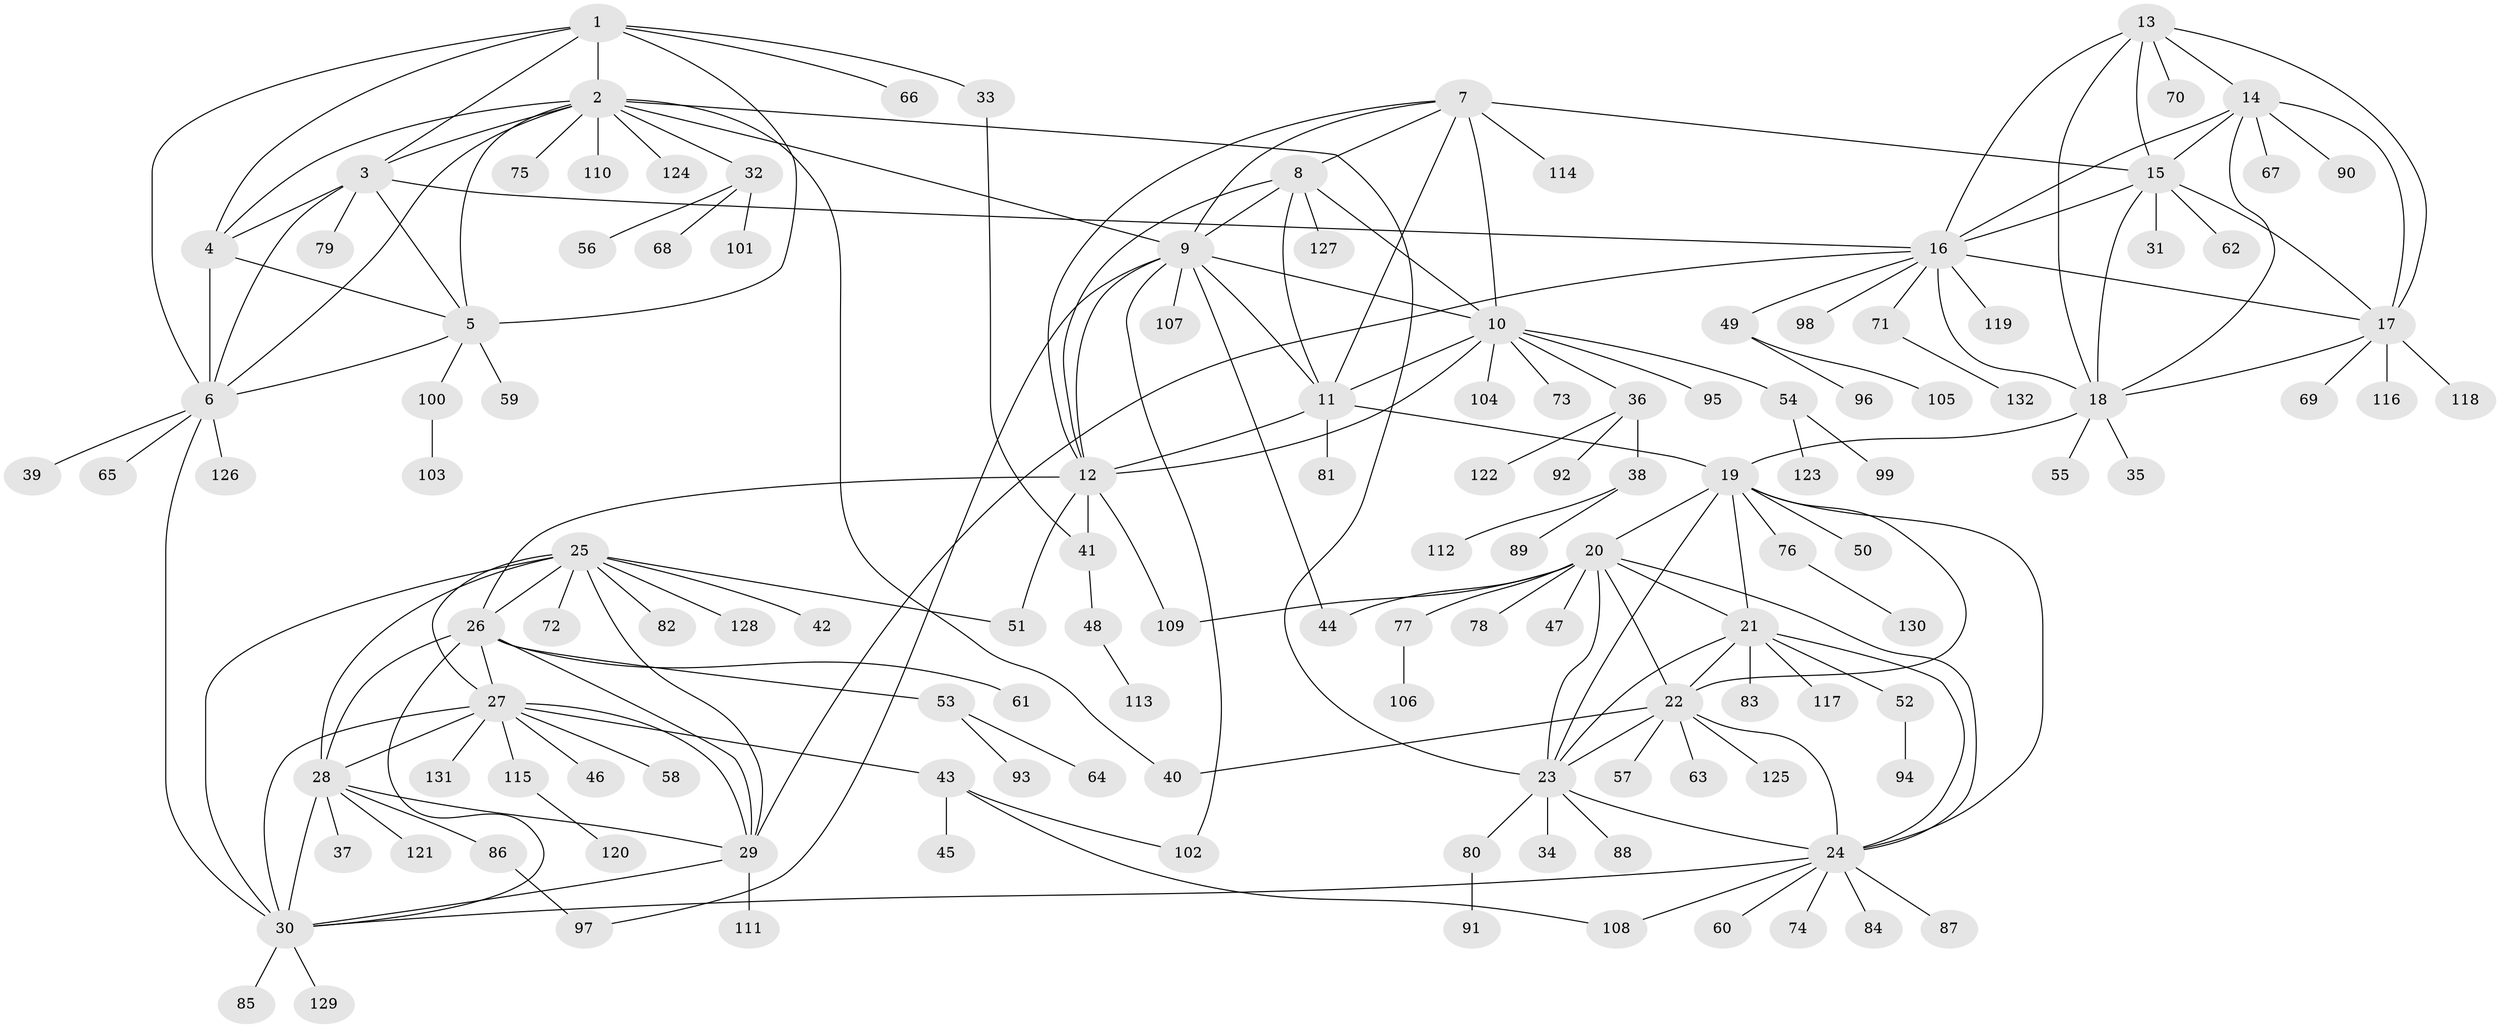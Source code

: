 // Generated by graph-tools (version 1.1) at 2025/37/03/09/25 02:37:13]
// undirected, 132 vertices, 195 edges
graph export_dot {
graph [start="1"]
  node [color=gray90,style=filled];
  1;
  2;
  3;
  4;
  5;
  6;
  7;
  8;
  9;
  10;
  11;
  12;
  13;
  14;
  15;
  16;
  17;
  18;
  19;
  20;
  21;
  22;
  23;
  24;
  25;
  26;
  27;
  28;
  29;
  30;
  31;
  32;
  33;
  34;
  35;
  36;
  37;
  38;
  39;
  40;
  41;
  42;
  43;
  44;
  45;
  46;
  47;
  48;
  49;
  50;
  51;
  52;
  53;
  54;
  55;
  56;
  57;
  58;
  59;
  60;
  61;
  62;
  63;
  64;
  65;
  66;
  67;
  68;
  69;
  70;
  71;
  72;
  73;
  74;
  75;
  76;
  77;
  78;
  79;
  80;
  81;
  82;
  83;
  84;
  85;
  86;
  87;
  88;
  89;
  90;
  91;
  92;
  93;
  94;
  95;
  96;
  97;
  98;
  99;
  100;
  101;
  102;
  103;
  104;
  105;
  106;
  107;
  108;
  109;
  110;
  111;
  112;
  113;
  114;
  115;
  116;
  117;
  118;
  119;
  120;
  121;
  122;
  123;
  124;
  125;
  126;
  127;
  128;
  129;
  130;
  131;
  132;
  1 -- 2;
  1 -- 3;
  1 -- 4;
  1 -- 5;
  1 -- 6;
  1 -- 33;
  1 -- 66;
  2 -- 3;
  2 -- 4;
  2 -- 5;
  2 -- 6;
  2 -- 9;
  2 -- 23;
  2 -- 32;
  2 -- 40;
  2 -- 75;
  2 -- 110;
  2 -- 124;
  3 -- 4;
  3 -- 5;
  3 -- 6;
  3 -- 16;
  3 -- 79;
  4 -- 5;
  4 -- 6;
  5 -- 6;
  5 -- 59;
  5 -- 100;
  6 -- 30;
  6 -- 39;
  6 -- 65;
  6 -- 126;
  7 -- 8;
  7 -- 9;
  7 -- 10;
  7 -- 11;
  7 -- 12;
  7 -- 15;
  7 -- 114;
  8 -- 9;
  8 -- 10;
  8 -- 11;
  8 -- 12;
  8 -- 127;
  9 -- 10;
  9 -- 11;
  9 -- 12;
  9 -- 44;
  9 -- 97;
  9 -- 102;
  9 -- 107;
  10 -- 11;
  10 -- 12;
  10 -- 36;
  10 -- 54;
  10 -- 73;
  10 -- 95;
  10 -- 104;
  11 -- 12;
  11 -- 19;
  11 -- 81;
  12 -- 26;
  12 -- 41;
  12 -- 51;
  12 -- 109;
  13 -- 14;
  13 -- 15;
  13 -- 16;
  13 -- 17;
  13 -- 18;
  13 -- 70;
  14 -- 15;
  14 -- 16;
  14 -- 17;
  14 -- 18;
  14 -- 67;
  14 -- 90;
  15 -- 16;
  15 -- 17;
  15 -- 18;
  15 -- 31;
  15 -- 62;
  16 -- 17;
  16 -- 18;
  16 -- 29;
  16 -- 49;
  16 -- 71;
  16 -- 98;
  16 -- 119;
  17 -- 18;
  17 -- 69;
  17 -- 116;
  17 -- 118;
  18 -- 19;
  18 -- 35;
  18 -- 55;
  19 -- 20;
  19 -- 21;
  19 -- 22;
  19 -- 23;
  19 -- 24;
  19 -- 50;
  19 -- 76;
  20 -- 21;
  20 -- 22;
  20 -- 23;
  20 -- 24;
  20 -- 44;
  20 -- 47;
  20 -- 77;
  20 -- 78;
  20 -- 109;
  21 -- 22;
  21 -- 23;
  21 -- 24;
  21 -- 52;
  21 -- 83;
  21 -- 117;
  22 -- 23;
  22 -- 24;
  22 -- 40;
  22 -- 57;
  22 -- 63;
  22 -- 125;
  23 -- 24;
  23 -- 34;
  23 -- 80;
  23 -- 88;
  24 -- 30;
  24 -- 60;
  24 -- 74;
  24 -- 84;
  24 -- 87;
  24 -- 108;
  25 -- 26;
  25 -- 27;
  25 -- 28;
  25 -- 29;
  25 -- 30;
  25 -- 42;
  25 -- 51;
  25 -- 72;
  25 -- 82;
  25 -- 128;
  26 -- 27;
  26 -- 28;
  26 -- 29;
  26 -- 30;
  26 -- 53;
  26 -- 61;
  27 -- 28;
  27 -- 29;
  27 -- 30;
  27 -- 43;
  27 -- 46;
  27 -- 58;
  27 -- 115;
  27 -- 131;
  28 -- 29;
  28 -- 30;
  28 -- 37;
  28 -- 86;
  28 -- 121;
  29 -- 30;
  29 -- 111;
  30 -- 85;
  30 -- 129;
  32 -- 56;
  32 -- 68;
  32 -- 101;
  33 -- 41;
  36 -- 38;
  36 -- 92;
  36 -- 122;
  38 -- 89;
  38 -- 112;
  41 -- 48;
  43 -- 45;
  43 -- 102;
  43 -- 108;
  48 -- 113;
  49 -- 96;
  49 -- 105;
  52 -- 94;
  53 -- 64;
  53 -- 93;
  54 -- 99;
  54 -- 123;
  71 -- 132;
  76 -- 130;
  77 -- 106;
  80 -- 91;
  86 -- 97;
  100 -- 103;
  115 -- 120;
}
